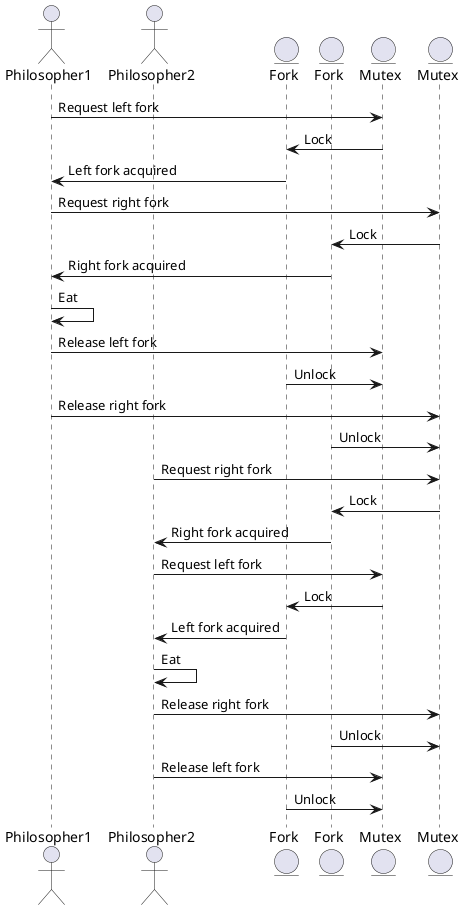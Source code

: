 
           ┌─┐                     ┌─┐
           ║"│                     ║"│
           └┬┘                     └┬┘
           ┌┼┐                     ┌┼┐
            │                       │                ┌────┐          ┌────┐          ┌─────┐          ┌─────┐
           ┌┴┐                     ┌┴┐               │Fork│          │Fork│          │Mutex│          │Mutex│
      Philosopher1            Philosopher2           └─┬──┘          └─┬──┘          └──┬──┘          └──┬──┘
           │                       │     Request left fork             │                │                │
           │ ──────────────────────────────────────────────────────────────────────────>│                │
           │                       │                   │               │                │                │
           │                       │                   │              Lock              │                │
           │                       │                   │ <──────────────────────────────│                │
           │                       │                   │               │                │                │
           │             Left fork acquired            │               │                │                │
           │ <──────────────────────────────────────────               │                │                │
           │                       │                   │               │                │                │
           │                       │             Request right fork    │                │                │
           │ ───────────────────────────────────────────────────────────────────────────────────────────>│
           │                       │                   │               │                │                │
           │                       │                   │               │              Lock               │
           │                       │                   │               │ <───────────────────────────────│
           │                       │                   │               │                │                │
           │                    Right fork acquired    │               │                │                │
           │ <──────────────────────────────────────────────────────────                │                │
           │                       │                   │               │                │                │
           │────┐                  │                   │               │                │                │
           │    │ Eat              │                   │               │                │                │
           │<───┘                  │                   │               │                │                │
           │                       │                   │               │                │                │
           │                       │     Release left fork             │                │                │
           │ ──────────────────────────────────────────────────────────────────────────>│                │
           │                       │                   │               │                │                │
           │                       │                   │             Unlock             │                │
           │                       │                   │ ──────────────────────────────>│                │
           │                       │                   │               │                │                │
           │                       │             Release right fork    │                │                │
           │ ───────────────────────────────────────────────────────────────────────────────────────────>│
           │                       │                   │               │                │                │
           │                       │                   │               │             Unlock              │
           │                       │                   │               │ ───────────────────────────────>│
           │                       │                   │               │                │                │
           │                       │                   │     Request right fork         │                │
           │                       │ ───────────────────────────────────────────────────────────────────>│
           │                       │                   │               │                │                │
           │                       │                   │               │              Lock               │
           │                       │                   │               │ <───────────────────────────────│
           │                       │                   │               │                │                │
           │                       │        Right fork acquired        │                │                │
           │                       │ <──────────────────────────────────                │                │
           │                       │                   │               │                │                │
           │                       │                 Request left fork │                │                │
           │                       │ ──────────────────────────────────────────────────>│                │
           │                       │                   │               │                │                │
           │                       │                   │              Lock              │                │
           │                       │                   │ <──────────────────────────────│                │
           │                       │                   │               │                │                │
           │                       │ Left fork acquired│               │                │                │
           │                       │ <──────────────────               │                │                │
           │                       │                   │               │                │                │
           │                       │────┐              │               │                │                │
           │                       │    │ Eat          │               │                │                │
           │                       │<───┘              │               │                │                │
           │                       │                   │               │                │                │
           │                       │                   │     Release right fork         │                │
           │                       │ ───────────────────────────────────────────────────────────────────>│
           │                       │                   │               │                │                │
           │                       │                   │               │             Unlock              │
           │                       │                   │               │ ───────────────────────────────>│
           │                       │                   │               │                │                │
           │                       │                 Release left fork │                │                │
           │                       │ ──────────────────────────────────────────────────>│                │
           │                       │                   │               │                │                │
           │                       │                   │             Unlock             │                │
           │                       │                   │ ──────────────────────────────>│                │
      Philosopher1            Philosopher2           ┌─┴──┐          ┌─┴──┐          ┌──┴──┐          ┌──┴──┐
           ┌─┐                     ┌─┐               │Fork│          │Fork│          │Mutex│          │Mutex│
           ║"│                     ║"│               └────┘          └────┘          └─────┘          └─────┘
           └┬┘                     └┬┘
           ┌┼┐                     ┌┼┐
            │                       │
           ┌┴┐                     ┌┴┐

@startuml
actor Philosopher1
actor Philosopher2
entity Fork as fork1
entity Fork as fork2
entity Mutex as mutex1
entity Mutex as mutex2

Philosopher1 -> mutex1: Request left fork
mutex1 -> fork1: Lock
fork1 -> Philosopher1: Left fork acquired

Philosopher1 -> mutex2: Request right fork
mutex2 -> fork2: Lock
fork2 -> Philosopher1: Right fork acquired

Philosopher1 -> Philosopher1: Eat
Philosopher1 -> mutex1: Release left fork
fork1 -> mutex1: Unlock
Philosopher1 -> mutex2: Release right fork
fork2 -> mutex2: Unlock

Philosopher2 -> mutex2: Request right fork
mutex2 -> fork2: Lock
fork2 -> Philosopher2: Right fork acquired

Philosopher2 -> mutex1: Request left fork
mutex1 -> fork1: Lock
fork1 -> Philosopher2: Left fork acquired

Philosopher2 -> Philosopher2: Eat
Philosopher2 -> mutex2: Release right fork
fork2 -> mutex2: Unlock
Philosopher2 -> mutex1: Release left fork
fork1 -> mutex1: Unlock
@enduml
